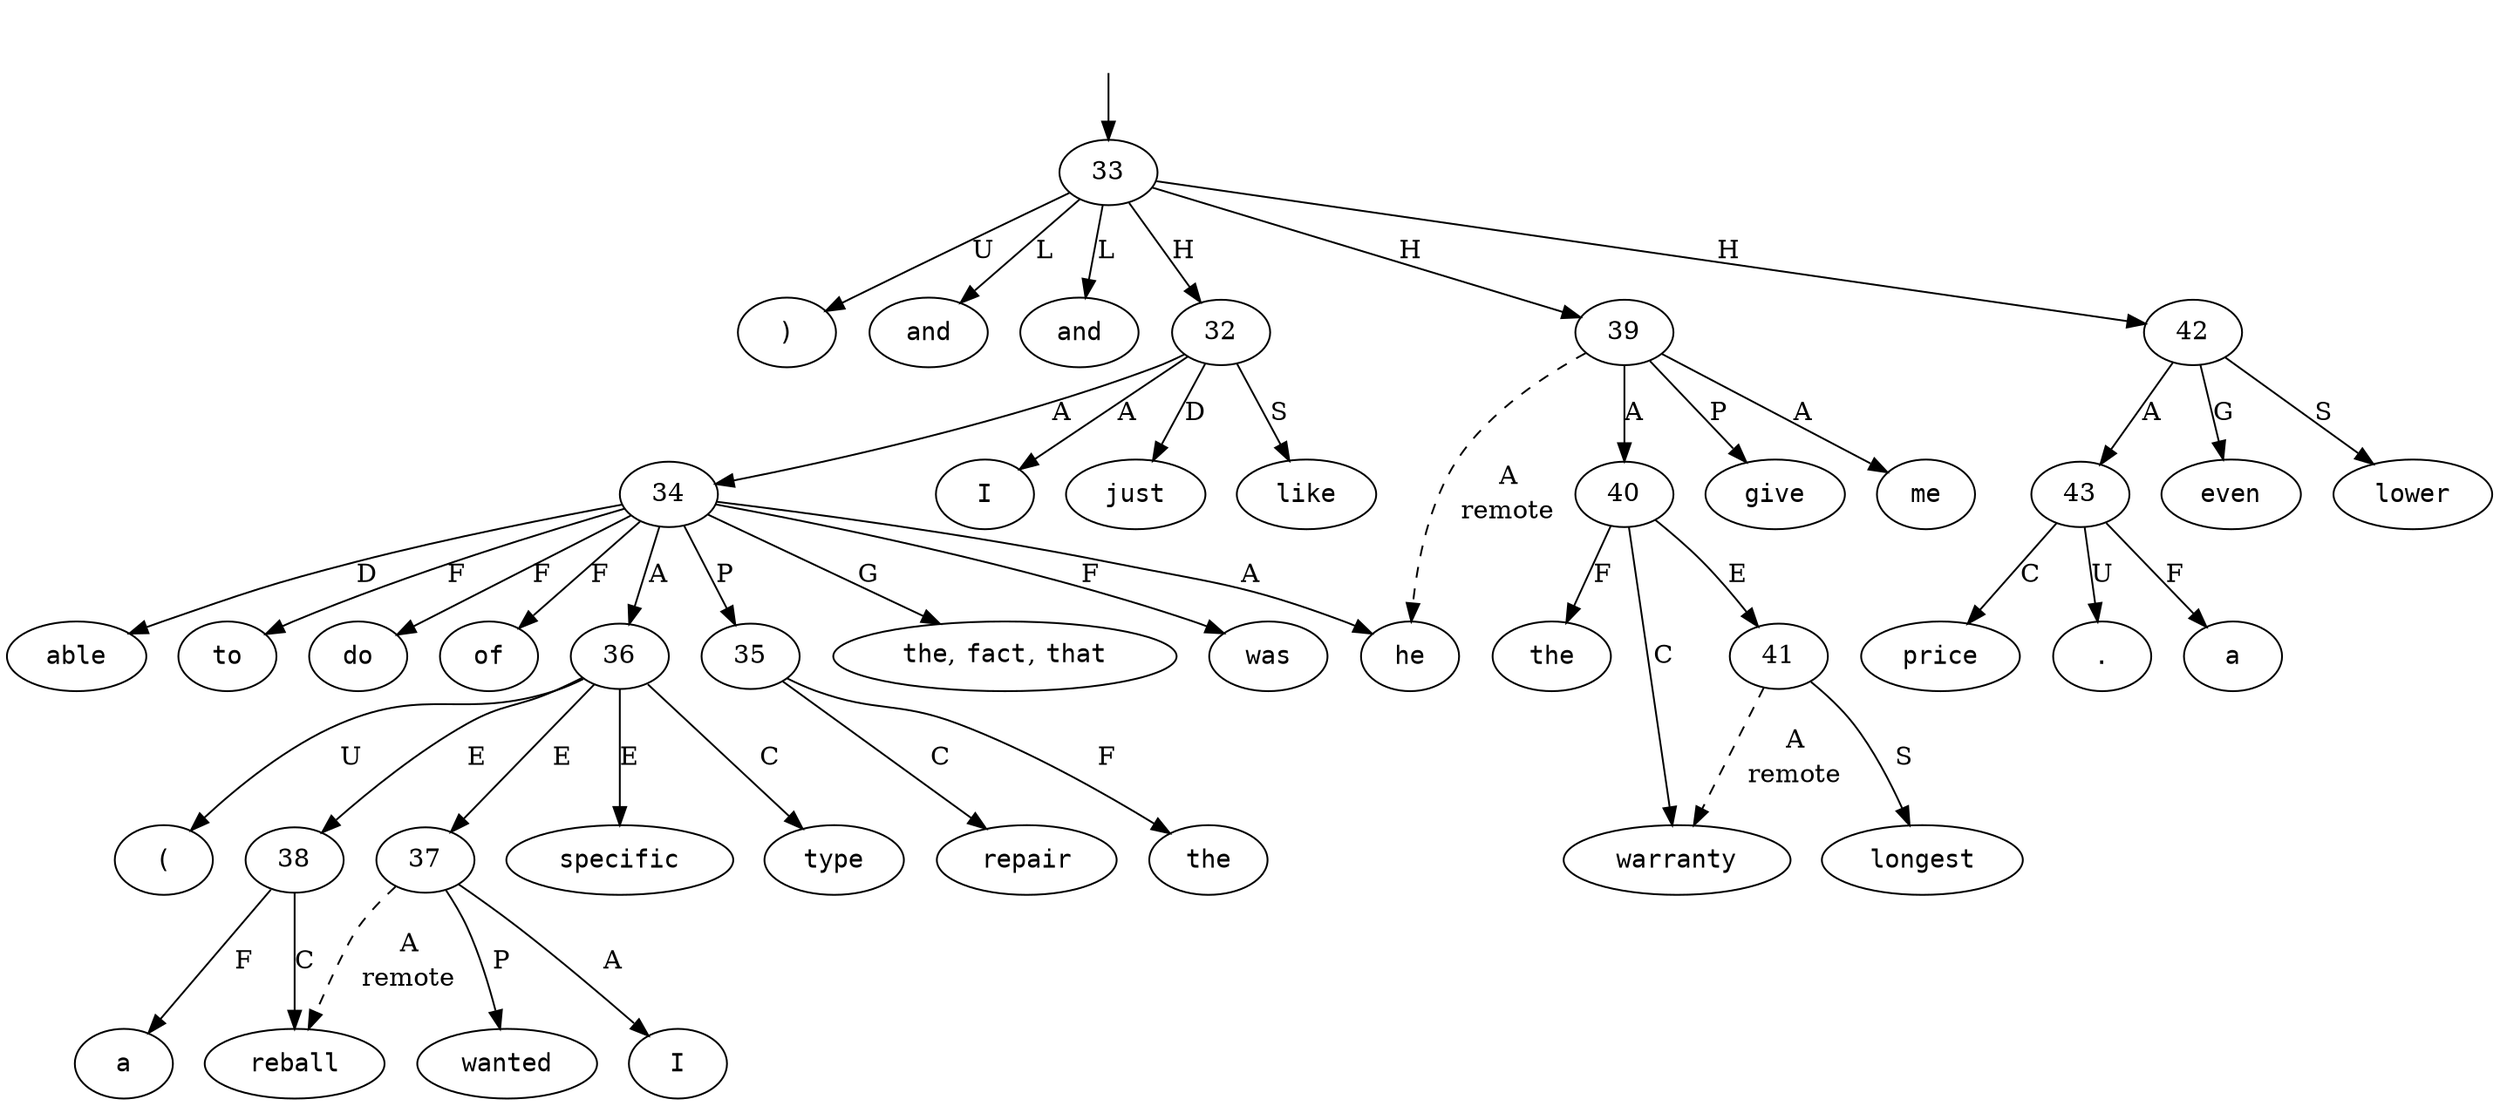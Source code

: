 digraph "054496-0001" {
  top [ style=invis ];
  top -> 33;
  0 [ shape=oval, label=<<table align="center" border="0" cellspacing="0"><tr><td colspan="2"><font face="Courier">I</font></td></tr></table>> ];
  1 [ shape=oval, label=<<table align="center" border="0" cellspacing="0"><tr><td colspan="2"><font face="Courier">just</font></td></tr></table>> ];
  2 [ shape=oval, label=<<table align="center" border="0" cellspacing="0"><tr><td colspan="2"><font face="Courier">like</font></td></tr></table>> ];
  3 [ shape=oval, label=<<table align="center" border="0" cellspacing="0"><tr><td colspan="2"><font face="Courier">the</font>,&nbsp;<font face="Courier">fact</font>,&nbsp;<font face="Courier">that</font></td></tr></table>> ];
  4 [ shape=oval, label=<<table align="center" border="0" cellspacing="0"><tr><td colspan="2"><font face="Courier">he</font></td></tr></table>> ];
  5 [ shape=oval, label=<<table align="center" border="0" cellspacing="0"><tr><td colspan="2"><font face="Courier">was</font></td></tr></table>> ];
  6 [ shape=oval, label=<<table align="center" border="0" cellspacing="0"><tr><td colspan="2"><font face="Courier">able</font></td></tr></table>> ];
  7 [ shape=oval, label=<<table align="center" border="0" cellspacing="0"><tr><td colspan="2"><font face="Courier">to</font></td></tr></table>> ];
  8 [ shape=oval, label=<<table align="center" border="0" cellspacing="0"><tr><td colspan="2"><font face="Courier">do</font></td></tr></table>> ];
  9 [ shape=oval, label=<<table align="center" border="0" cellspacing="0"><tr><td colspan="2"><font face="Courier">the</font></td></tr></table>> ];
  10 [ shape=oval, label=<<table align="center" border="0" cellspacing="0"><tr><td colspan="2"><font face="Courier">specific</font></td></tr></table>> ];
  11 [ shape=oval, label=<<table align="center" border="0" cellspacing="0"><tr><td colspan="2"><font face="Courier">type</font></td></tr></table>> ];
  12 [ shape=oval, label=<<table align="center" border="0" cellspacing="0"><tr><td colspan="2"><font face="Courier">of</font></td></tr></table>> ];
  13 [ shape=oval, label=<<table align="center" border="0" cellspacing="0"><tr><td colspan="2"><font face="Courier">repair</font></td></tr></table>> ];
  14 [ shape=oval, label=<<table align="center" border="0" cellspacing="0"><tr><td colspan="2"><font face="Courier">I</font></td></tr></table>> ];
  15 [ shape=oval, label=<<table align="center" border="0" cellspacing="0"><tr><td colspan="2"><font face="Courier">wanted</font></td></tr></table>> ];
  16 [ shape=oval, label=<<table align="center" border="0" cellspacing="0"><tr><td colspan="2"><font face="Courier">(</font></td></tr></table>> ];
  17 [ shape=oval, label=<<table align="center" border="0" cellspacing="0"><tr><td colspan="2"><font face="Courier">a</font></td></tr></table>> ];
  18 [ shape=oval, label=<<table align="center" border="0" cellspacing="0"><tr><td colspan="2"><font face="Courier">reball</font></td></tr></table>> ];
  19 [ shape=oval, label=<<table align="center" border="0" cellspacing="0"><tr><td colspan="2"><font face="Courier">)</font></td></tr></table>> ];
  20 [ shape=oval, label=<<table align="center" border="0" cellspacing="0"><tr><td colspan="2"><font face="Courier">and</font></td></tr></table>> ];
  21 [ shape=oval, label=<<table align="center" border="0" cellspacing="0"><tr><td colspan="2"><font face="Courier">give</font></td></tr></table>> ];
  22 [ shape=oval, label=<<table align="center" border="0" cellspacing="0"><tr><td colspan="2"><font face="Courier">me</font></td></tr></table>> ];
  23 [ shape=oval, label=<<table align="center" border="0" cellspacing="0"><tr><td colspan="2"><font face="Courier">the</font></td></tr></table>> ];
  24 [ shape=oval, label=<<table align="center" border="0" cellspacing="0"><tr><td colspan="2"><font face="Courier">longest</font></td></tr></table>> ];
  25 [ shape=oval, label=<<table align="center" border="0" cellspacing="0"><tr><td colspan="2"><font face="Courier">warranty</font></td></tr></table>> ];
  26 [ shape=oval, label=<<table align="center" border="0" cellspacing="0"><tr><td colspan="2"><font face="Courier">and</font></td></tr></table>> ];
  27 [ shape=oval, label=<<table align="center" border="0" cellspacing="0"><tr><td colspan="2"><font face="Courier">even</font></td></tr></table>> ];
  28 [ shape=oval, label=<<table align="center" border="0" cellspacing="0"><tr><td colspan="2"><font face="Courier">a</font></td></tr></table>> ];
  29 [ shape=oval, label=<<table align="center" border="0" cellspacing="0"><tr><td colspan="2"><font face="Courier">lower</font></td></tr></table>> ];
  30 [ shape=oval, label=<<table align="center" border="0" cellspacing="0"><tr><td colspan="2"><font face="Courier">price</font></td></tr></table>> ];
  31 [ shape=oval, label=<<table align="center" border="0" cellspacing="0"><tr><td colspan="2"><font face="Courier">.</font></td></tr></table>> ];
  32 -> 1 [ label="D" ];
  32 -> 2 [ label="S" ];
  32 -> 0 [ label="A" ];
  32 -> 34 [ label="A" ];
  33 -> 42 [ label="H" ];
  33 -> 19 [ label="U" ];
  33 -> 39 [ label="H" ];
  33 -> 26 [ label="L" ];
  33 -> 20 [ label="L" ];
  33 -> 32 [ label="H" ];
  34 -> 12 [ label="F" ];
  34 -> 3 [ label="G" ];
  34 -> 36 [ label="A" ];
  34 -> 8 [ label="F" ];
  34 -> 6 [ label="D" ];
  34 -> 7 [ label="F" ];
  34 -> 4 [ label="A" ];
  34 -> 35 [ label="P" ];
  34 -> 5 [ label="F" ];
  35 -> 9 [ label="F" ];
  35 -> 13 [ label="C" ];
  36 -> 16 [ label="U" ];
  36 -> 10 [ label="E" ];
  36 -> 38 [ label="E" ];
  36 -> 11 [ label="C" ];
  36 -> 37 [ label="E" ];
  37 -> 15 [ label="P" ];
  37 -> 18 [ label=<<table align="center" border="0" cellspacing="0"><tr><td colspan="1">A</td></tr><tr><td>remote</td></tr></table>>, style=dashed ];
  37 -> 14 [ label="A" ];
  38 -> 18 [ label="C" ];
  38 -> 17 [ label="F" ];
  39 -> 22 [ label="A" ];
  39 -> 4 [ label=<<table align="center" border="0" cellspacing="0"><tr><td colspan="1">A</td></tr><tr><td>remote</td></tr></table>>, style=dashed ];
  39 -> 21 [ label="P" ];
  39 -> 40 [ label="A" ];
  40 -> 41 [ label="E" ];
  40 -> 25 [ label="C" ];
  40 -> 23 [ label="F" ];
  41 -> 24 [ label="S" ];
  41 -> 25 [ label=<<table align="center" border="0" cellspacing="0"><tr><td colspan="1">A</td></tr><tr><td>remote</td></tr></table>>, style=dashed ];
  42 -> 43 [ label="A" ];
  42 -> 29 [ label="S" ];
  42 -> 27 [ label="G" ];
  43 -> 30 [ label="C" ];
  43 -> 31 [ label="U" ];
  43 -> 28 [ label="F" ];
}

